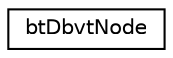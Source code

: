 digraph G
{
  edge [fontname="Helvetica",fontsize="10",labelfontname="Helvetica",labelfontsize="10"];
  node [fontname="Helvetica",fontsize="10",shape=record];
  rankdir=LR;
  Node1 [label="btDbvtNode",height=0.2,width=0.4,color="black", fillcolor="white", style="filled",URL="$dd/d7b/structbtDbvtNode.html"];
}
